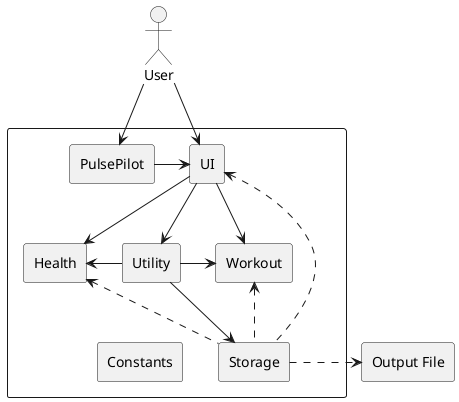 
@startuml
skinparam componentStyle rectangle
actor User

component {
[UI]
[Utility]
[Health]
[Workout]
[PulsePilot]
[Storage]
[Constants]
}

User -d-> [PulsePilot]
User -d-> [UI]
[PulsePilot] -r-> [UI]

[UI] -d-> [Utility]
[UI] -d-> [Health]
[UI] -d-> [Workout]

[Utility] -l-> [Health]
[Utility] -r-> [Workout]
[Utility] -d-> [Storage]

[Storage] .u.> [Health]
[Storage] .u.> [Workout]
[Storage] .u.> [UI]

[Storage] .r.> [Output File]

[Constants] -r[hidden]-> [Storage]
@enduml
